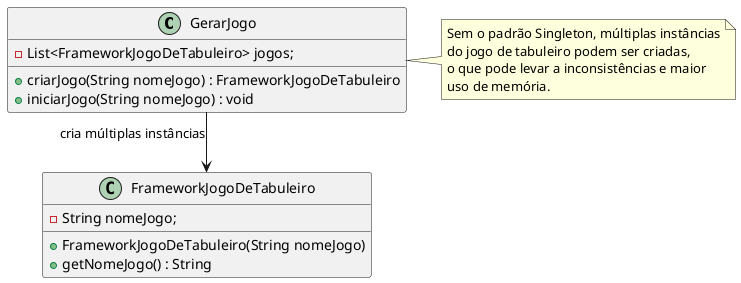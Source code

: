 @startuml
skinparam linetype ortho

class GerarJogo {
    - List<FrameworkJogoDeTabuleiro> jogos;
    + criarJogo(String nomeJogo) : FrameworkJogoDeTabuleiro
    + iniciarJogo(String nomeJogo) : void
}

class FrameworkJogoDeTabuleiro {
    - String nomeJogo;
    + FrameworkJogoDeTabuleiro(String nomeJogo)
    + getNomeJogo() : String
}

GerarJogo --> FrameworkJogoDeTabuleiro : cria múltiplas instâncias

note right of GerarJogo
Sem o padrão Singleton, múltiplas instâncias
do jogo de tabuleiro podem ser criadas,
o que pode levar a inconsistências e maior
uso de memória.
end note

@enduml
